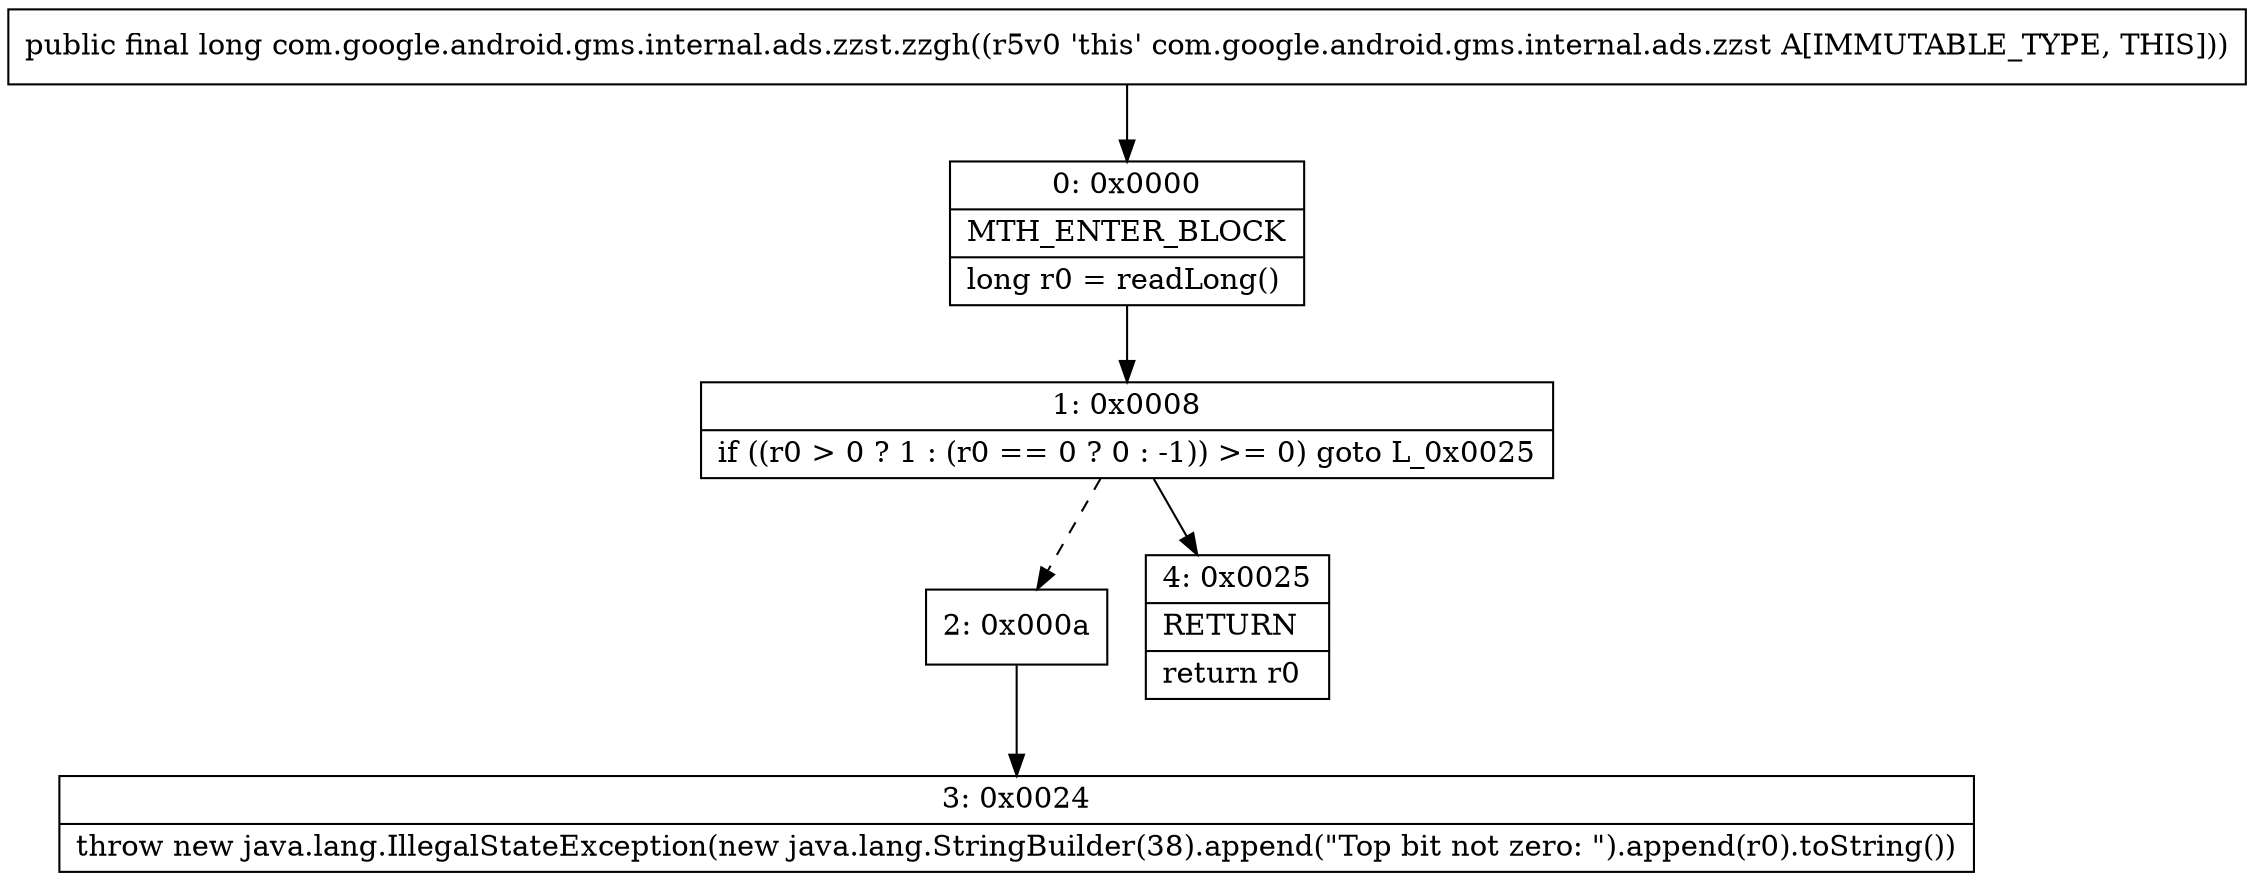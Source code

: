 digraph "CFG forcom.google.android.gms.internal.ads.zzst.zzgh()J" {
Node_0 [shape=record,label="{0\:\ 0x0000|MTH_ENTER_BLOCK\l|long r0 = readLong()\l}"];
Node_1 [shape=record,label="{1\:\ 0x0008|if ((r0 \> 0 ? 1 : (r0 == 0 ? 0 : \-1)) \>= 0) goto L_0x0025\l}"];
Node_2 [shape=record,label="{2\:\ 0x000a}"];
Node_3 [shape=record,label="{3\:\ 0x0024|throw new java.lang.IllegalStateException(new java.lang.StringBuilder(38).append(\"Top bit not zero: \").append(r0).toString())\l}"];
Node_4 [shape=record,label="{4\:\ 0x0025|RETURN\l|return r0\l}"];
MethodNode[shape=record,label="{public final long com.google.android.gms.internal.ads.zzst.zzgh((r5v0 'this' com.google.android.gms.internal.ads.zzst A[IMMUTABLE_TYPE, THIS])) }"];
MethodNode -> Node_0;
Node_0 -> Node_1;
Node_1 -> Node_2[style=dashed];
Node_1 -> Node_4;
Node_2 -> Node_3;
}


